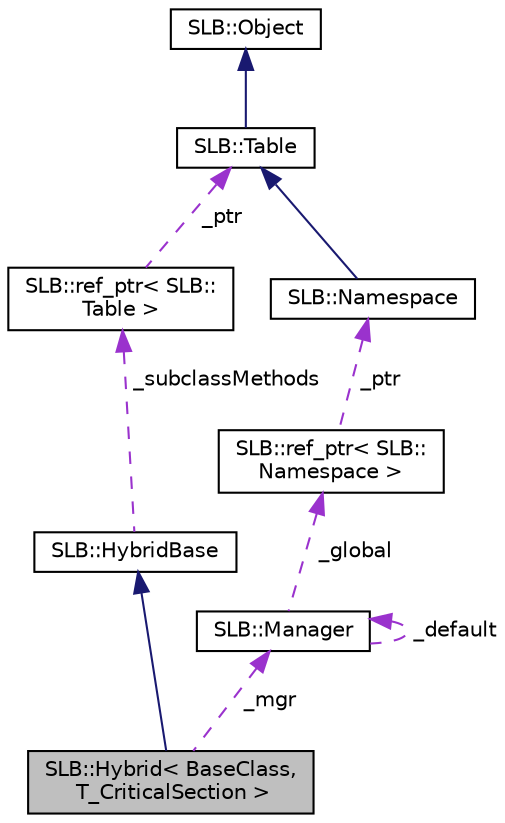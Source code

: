digraph "SLB::Hybrid&lt; BaseClass, T_CriticalSection &gt;"
{
  edge [fontname="Helvetica",fontsize="10",labelfontname="Helvetica",labelfontsize="10"];
  node [fontname="Helvetica",fontsize="10",shape=record];
  Node1 [label="SLB::Hybrid\< BaseClass,\l T_CriticalSection \>",height=0.2,width=0.4,color="black", fillcolor="grey75", style="filled", fontcolor="black"];
  Node2 -> Node1 [dir="back",color="midnightblue",fontsize="10",style="solid"];
  Node2 [label="SLB::HybridBase",height=0.2,width=0.4,color="black", fillcolor="white", style="filled",URL="$classSLB_1_1HybridBase.html"];
  Node3 -> Node2 [dir="back",color="darkorchid3",fontsize="10",style="dashed",label=" _subclassMethods" ];
  Node3 [label="SLB::ref_ptr\< SLB::\lTable \>",height=0.2,width=0.4,color="black", fillcolor="white", style="filled",URL="$classSLB_1_1ref__ptr.html"];
  Node4 -> Node3 [dir="back",color="darkorchid3",fontsize="10",style="dashed",label=" _ptr" ];
  Node4 [label="SLB::Table",height=0.2,width=0.4,color="black", fillcolor="white", style="filled",URL="$classSLB_1_1Table.html"];
  Node5 -> Node4 [dir="back",color="midnightblue",fontsize="10",style="solid"];
  Node5 [label="SLB::Object",height=0.2,width=0.4,color="black", fillcolor="white", style="filled",URL="$classSLB_1_1Object.html"];
  Node6 -> Node1 [dir="back",color="darkorchid3",fontsize="10",style="dashed",label=" _mgr" ];
  Node6 [label="SLB::Manager",height=0.2,width=0.4,color="black", fillcolor="white", style="filled",URL="$classSLB_1_1Manager.html"];
  Node7 -> Node6 [dir="back",color="darkorchid3",fontsize="10",style="dashed",label=" _global" ];
  Node7 [label="SLB::ref_ptr\< SLB::\lNamespace \>",height=0.2,width=0.4,color="black", fillcolor="white", style="filled",URL="$classSLB_1_1ref__ptr.html"];
  Node8 -> Node7 [dir="back",color="darkorchid3",fontsize="10",style="dashed",label=" _ptr" ];
  Node8 [label="SLB::Namespace",height=0.2,width=0.4,color="black", fillcolor="white", style="filled",URL="$classSLB_1_1Namespace.html"];
  Node4 -> Node8 [dir="back",color="midnightblue",fontsize="10",style="solid"];
  Node6 -> Node6 [dir="back",color="darkorchid3",fontsize="10",style="dashed",label=" _default" ];
}
